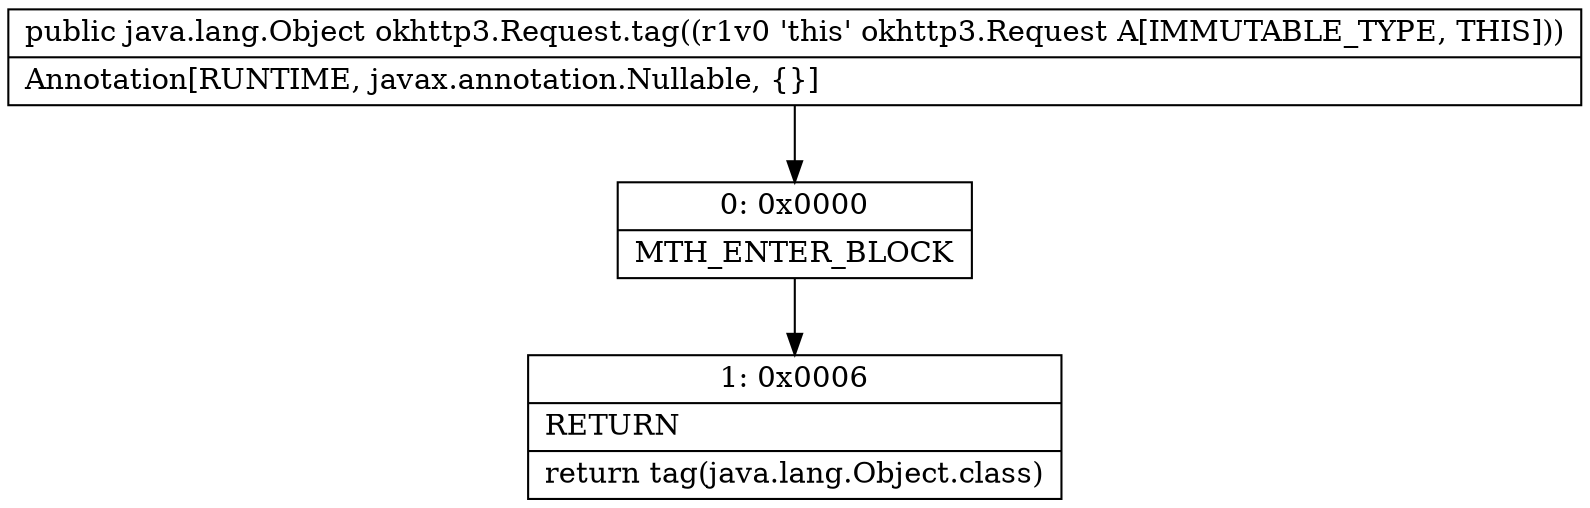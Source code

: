 digraph "CFG forokhttp3.Request.tag()Ljava\/lang\/Object;" {
Node_0 [shape=record,label="{0\:\ 0x0000|MTH_ENTER_BLOCK\l}"];
Node_1 [shape=record,label="{1\:\ 0x0006|RETURN\l|return tag(java.lang.Object.class)\l}"];
MethodNode[shape=record,label="{public java.lang.Object okhttp3.Request.tag((r1v0 'this' okhttp3.Request A[IMMUTABLE_TYPE, THIS]))  | Annotation[RUNTIME, javax.annotation.Nullable, \{\}]\l}"];
MethodNode -> Node_0;
Node_0 -> Node_1;
}

